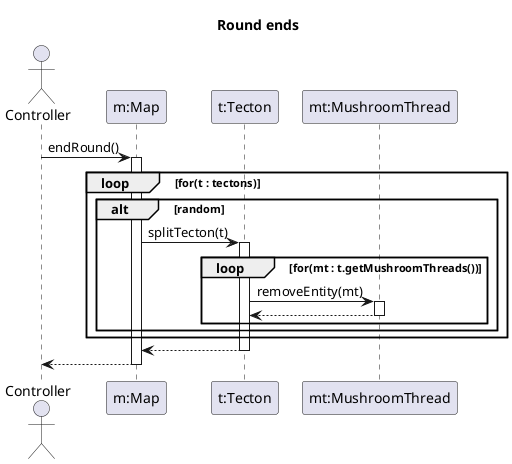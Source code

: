 @startuml endTurn
title Round ends

actor Controller
participant "m:Map" as M
participant "t:Tecton" as T
participant "mt:MushroomThread" as MT

Controller -> M: endRound()

activate M
loop for(t : tectons)
    alt random

        M -> T: splitTecton(t)

        activate T
        loop for(mt : t.getMushroomThreads())
            T -> MT: removeEntity(mt)
            activate MT

            T <-- MT
            deactivate MT
        end
    end
end
M <-- T
deactivate T

Controller <-- M
deactivate M
@enduml